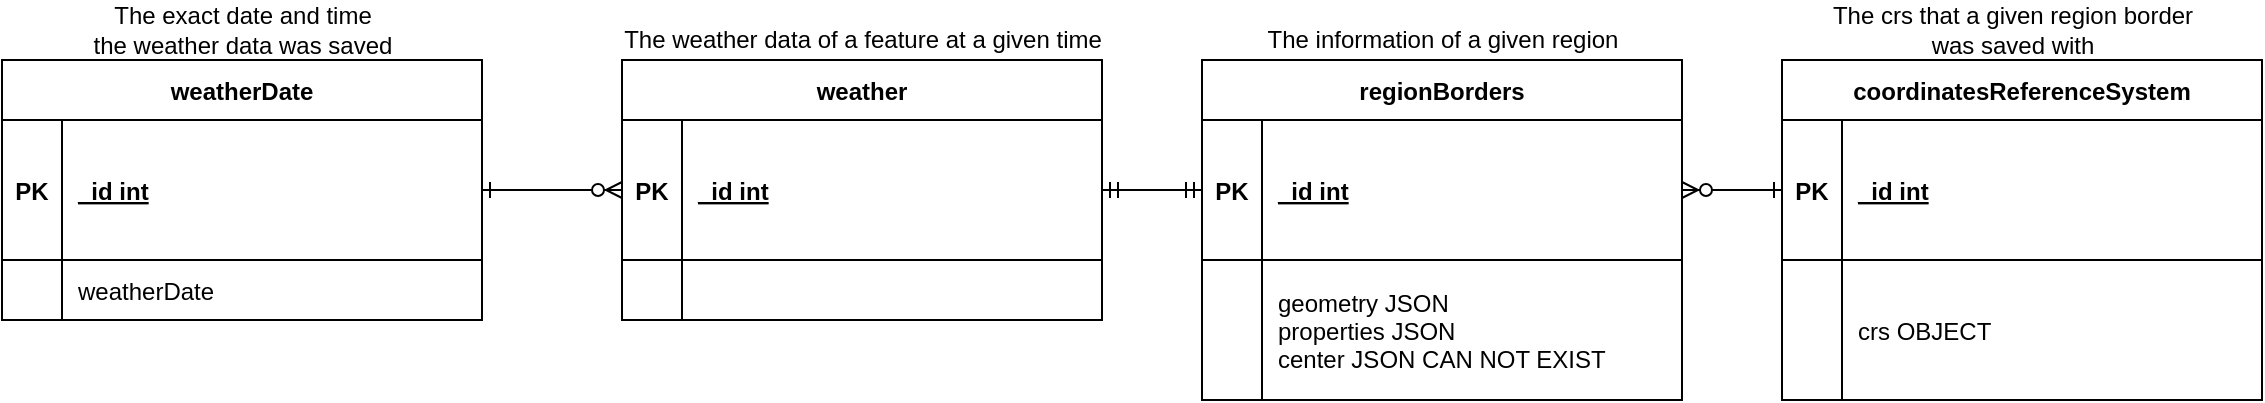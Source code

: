 <mxfile version="16.6.6" type="device"><diagram id="R2lEEEUBdFMjLlhIrx00" name="Page-1"><mxGraphModel dx="1021" dy="698" grid="1" gridSize="10" guides="1" tooltips="1" connect="1" arrows="1" fold="1" page="1" pageScale="1" pageWidth="850" pageHeight="1100" math="0" shadow="0" extFonts="Permanent Marker^https://fonts.googleapis.com/css?family=Permanent+Marker"><root><mxCell id="0"/><mxCell id="1" parent="0"/><mxCell id="NiIEI1DRWo_ckf8no3QT-1" value="weatherDate" style="shape=table;startSize=30;container=1;collapsible=1;childLayout=tableLayout;fixedRows=1;rowLines=0;fontStyle=1;align=center;resizeLast=1;" vertex="1" parent="1"><mxGeometry x="40" y="300" width="240" height="130" as="geometry"/></mxCell><mxCell id="NiIEI1DRWo_ckf8no3QT-2" value="" style="shape=partialRectangle;collapsible=0;dropTarget=0;pointerEvents=0;fillColor=none;points=[[0,0.5],[1,0.5]];portConstraint=eastwest;top=0;left=0;right=0;bottom=1;" vertex="1" parent="NiIEI1DRWo_ckf8no3QT-1"><mxGeometry y="30" width="240" height="70" as="geometry"/></mxCell><mxCell id="NiIEI1DRWo_ckf8no3QT-3" value="PK" style="shape=partialRectangle;overflow=hidden;connectable=0;fillColor=none;top=0;left=0;bottom=0;right=0;fontStyle=1;" vertex="1" parent="NiIEI1DRWo_ckf8no3QT-2"><mxGeometry width="30" height="70" as="geometry"><mxRectangle width="30" height="70" as="alternateBounds"/></mxGeometry></mxCell><mxCell id="NiIEI1DRWo_ckf8no3QT-4" value="_id int " style="shape=partialRectangle;overflow=hidden;connectable=0;fillColor=none;top=0;left=0;bottom=0;right=0;align=left;spacingLeft=6;fontStyle=5;" vertex="1" parent="NiIEI1DRWo_ckf8no3QT-2"><mxGeometry x="30" width="210" height="70" as="geometry"><mxRectangle width="210" height="70" as="alternateBounds"/></mxGeometry></mxCell><mxCell id="NiIEI1DRWo_ckf8no3QT-5" value="" style="shape=partialRectangle;collapsible=0;dropTarget=0;pointerEvents=0;fillColor=none;points=[[0,0.5],[1,0.5]];portConstraint=eastwest;top=0;left=0;right=0;bottom=0;" vertex="1" parent="NiIEI1DRWo_ckf8no3QT-1"><mxGeometry y="100" width="240" height="30" as="geometry"/></mxCell><mxCell id="NiIEI1DRWo_ckf8no3QT-6" value="" style="shape=partialRectangle;overflow=hidden;connectable=0;fillColor=none;top=0;left=0;bottom=0;right=0;" vertex="1" parent="NiIEI1DRWo_ckf8no3QT-5"><mxGeometry width="30" height="30" as="geometry"><mxRectangle width="30" height="30" as="alternateBounds"/></mxGeometry></mxCell><mxCell id="NiIEI1DRWo_ckf8no3QT-7" value="weatherDate" style="shape=partialRectangle;overflow=hidden;connectable=0;fillColor=none;top=0;left=0;bottom=0;right=0;align=left;spacingLeft=6;" vertex="1" parent="NiIEI1DRWo_ckf8no3QT-5"><mxGeometry x="30" width="210" height="30" as="geometry"><mxRectangle width="210" height="30" as="alternateBounds"/></mxGeometry></mxCell><mxCell id="NiIEI1DRWo_ckf8no3QT-9" value="weather" style="shape=table;startSize=30;container=1;collapsible=1;childLayout=tableLayout;fixedRows=1;rowLines=0;fontStyle=1;align=center;resizeLast=1;" vertex="1" parent="1"><mxGeometry x="350" y="300" width="240" height="130" as="geometry"/></mxCell><mxCell id="NiIEI1DRWo_ckf8no3QT-10" value="" style="shape=partialRectangle;collapsible=0;dropTarget=0;pointerEvents=0;fillColor=none;points=[[0,0.5],[1,0.5]];portConstraint=eastwest;top=0;left=0;right=0;bottom=1;" vertex="1" parent="NiIEI1DRWo_ckf8no3QT-9"><mxGeometry y="30" width="240" height="70" as="geometry"/></mxCell><mxCell id="NiIEI1DRWo_ckf8no3QT-11" value="PK" style="shape=partialRectangle;overflow=hidden;connectable=0;fillColor=none;top=0;left=0;bottom=0;right=0;fontStyle=1;" vertex="1" parent="NiIEI1DRWo_ckf8no3QT-10"><mxGeometry width="30" height="70" as="geometry"><mxRectangle width="30" height="70" as="alternateBounds"/></mxGeometry></mxCell><mxCell id="NiIEI1DRWo_ckf8no3QT-12" value="_id int " style="shape=partialRectangle;overflow=hidden;connectable=0;fillColor=none;top=0;left=0;bottom=0;right=0;align=left;spacingLeft=6;fontStyle=5;" vertex="1" parent="NiIEI1DRWo_ckf8no3QT-10"><mxGeometry x="30" width="210" height="70" as="geometry"><mxRectangle width="210" height="70" as="alternateBounds"/></mxGeometry></mxCell><mxCell id="NiIEI1DRWo_ckf8no3QT-13" value="" style="shape=partialRectangle;collapsible=0;dropTarget=0;pointerEvents=0;fillColor=none;points=[[0,0.5],[1,0.5]];portConstraint=eastwest;top=0;left=0;right=0;bottom=0;" vertex="1" parent="NiIEI1DRWo_ckf8no3QT-9"><mxGeometry y="100" width="240" height="30" as="geometry"/></mxCell><mxCell id="NiIEI1DRWo_ckf8no3QT-14" value="" style="shape=partialRectangle;overflow=hidden;connectable=0;fillColor=none;top=0;left=0;bottom=0;right=0;" vertex="1" parent="NiIEI1DRWo_ckf8no3QT-13"><mxGeometry width="30" height="30" as="geometry"><mxRectangle width="30" height="30" as="alternateBounds"/></mxGeometry></mxCell><mxCell id="NiIEI1DRWo_ckf8no3QT-15" value="" style="shape=partialRectangle;overflow=hidden;connectable=0;fillColor=none;top=0;left=0;bottom=0;right=0;align=left;spacingLeft=6;" vertex="1" parent="NiIEI1DRWo_ckf8no3QT-13"><mxGeometry x="30" width="210" height="30" as="geometry"><mxRectangle width="210" height="30" as="alternateBounds"/></mxGeometry></mxCell><mxCell id="NiIEI1DRWo_ckf8no3QT-17" value="" style="edgeStyle=entityRelationEdgeStyle;endArrow=ERzeroToMany;startArrow=ERone;endFill=1;startFill=0;entryX=0;entryY=0.5;entryDx=0;entryDy=0;" edge="1" parent="1" source="NiIEI1DRWo_ckf8no3QT-2" target="NiIEI1DRWo_ckf8no3QT-10"><mxGeometry width="100" height="100" relative="1" as="geometry"><mxPoint x="380" y="175" as="sourcePoint"/><mxPoint x="460" y="205" as="targetPoint"/></mxGeometry></mxCell><mxCell id="NiIEI1DRWo_ckf8no3QT-18" value="&lt;div&gt;The exact date and time&lt;/div&gt;&lt;div&gt;the weather data was saved&lt;br&gt;&lt;/div&gt;" style="text;html=1;align=center;verticalAlign=middle;resizable=0;points=[];autosize=1;strokeColor=none;fillColor=none;" vertex="1" parent="1"><mxGeometry x="80" y="270" width="160" height="30" as="geometry"/></mxCell><mxCell id="NiIEI1DRWo_ckf8no3QT-19" value="The weather data of a feature at a given time " style="text;html=1;align=center;verticalAlign=middle;resizable=0;points=[];autosize=1;strokeColor=none;fillColor=none;" vertex="1" parent="1"><mxGeometry x="345" y="280" width="250" height="20" as="geometry"/></mxCell><mxCell id="NiIEI1DRWo_ckf8no3QT-20" value="" style="edgeStyle=entityRelationEdgeStyle;fontSize=12;html=1;endArrow=ERmandOne;startArrow=ERmandOne;rounded=0;exitX=1;exitY=0.5;exitDx=0;exitDy=0;entryX=0;entryY=0.5;entryDx=0;entryDy=0;" edge="1" parent="1" source="NiIEI1DRWo_ckf8no3QT-10" target="NiIEI1DRWo_ckf8no3QT-22"><mxGeometry width="100" height="100" relative="1" as="geometry"><mxPoint x="620" y="370" as="sourcePoint"/><mxPoint x="720" y="365" as="targetPoint"/></mxGeometry></mxCell><mxCell id="NiIEI1DRWo_ckf8no3QT-21" value="regionBorders" style="shape=table;startSize=30;container=1;collapsible=1;childLayout=tableLayout;fixedRows=1;rowLines=0;fontStyle=1;align=center;resizeLast=1;" vertex="1" parent="1"><mxGeometry x="640" y="300" width="240" height="170" as="geometry"/></mxCell><mxCell id="NiIEI1DRWo_ckf8no3QT-22" value="" style="shape=partialRectangle;collapsible=0;dropTarget=0;pointerEvents=0;fillColor=none;points=[[0,0.5],[1,0.5]];portConstraint=eastwest;top=0;left=0;right=0;bottom=1;" vertex="1" parent="NiIEI1DRWo_ckf8no3QT-21"><mxGeometry y="30" width="240" height="70" as="geometry"/></mxCell><mxCell id="NiIEI1DRWo_ckf8no3QT-23" value="PK" style="shape=partialRectangle;overflow=hidden;connectable=0;fillColor=none;top=0;left=0;bottom=0;right=0;fontStyle=1;" vertex="1" parent="NiIEI1DRWo_ckf8no3QT-22"><mxGeometry width="30" height="70" as="geometry"><mxRectangle width="30" height="70" as="alternateBounds"/></mxGeometry></mxCell><mxCell id="NiIEI1DRWo_ckf8no3QT-24" value="_id int " style="shape=partialRectangle;overflow=hidden;connectable=0;fillColor=none;top=0;left=0;bottom=0;right=0;align=left;spacingLeft=6;fontStyle=5;" vertex="1" parent="NiIEI1DRWo_ckf8no3QT-22"><mxGeometry x="30" width="210" height="70" as="geometry"><mxRectangle width="210" height="70" as="alternateBounds"/></mxGeometry></mxCell><mxCell id="NiIEI1DRWo_ckf8no3QT-25" value="" style="shape=partialRectangle;collapsible=0;dropTarget=0;pointerEvents=0;fillColor=none;points=[[0,0.5],[1,0.5]];portConstraint=eastwest;top=0;left=0;right=0;bottom=0;" vertex="1" parent="NiIEI1DRWo_ckf8no3QT-21"><mxGeometry y="100" width="240" height="70" as="geometry"/></mxCell><mxCell id="NiIEI1DRWo_ckf8no3QT-26" value="" style="shape=partialRectangle;overflow=hidden;connectable=0;fillColor=none;top=0;left=0;bottom=0;right=0;" vertex="1" parent="NiIEI1DRWo_ckf8no3QT-25"><mxGeometry width="30" height="70" as="geometry"><mxRectangle width="30" height="70" as="alternateBounds"/></mxGeometry></mxCell><mxCell id="NiIEI1DRWo_ckf8no3QT-27" value="geometry JSON&#xA;properties JSON&#xA;center JSON CAN NOT EXIST" style="shape=partialRectangle;overflow=hidden;connectable=0;fillColor=none;top=0;left=0;bottom=0;right=0;align=left;spacingLeft=6;" vertex="1" parent="NiIEI1DRWo_ckf8no3QT-25"><mxGeometry x="30" width="210" height="70" as="geometry"><mxRectangle width="210" height="70" as="alternateBounds"/></mxGeometry></mxCell><mxCell id="NiIEI1DRWo_ckf8no3QT-28" value="The information of a given region " style="text;html=1;align=center;verticalAlign=middle;resizable=0;points=[];autosize=1;strokeColor=none;fillColor=none;" vertex="1" parent="1"><mxGeometry x="665" y="280" width="190" height="20" as="geometry"/></mxCell><mxCell id="NiIEI1DRWo_ckf8no3QT-37" value="coordinatesReferenceSystem" style="shape=table;startSize=30;container=1;collapsible=1;childLayout=tableLayout;fixedRows=1;rowLines=0;fontStyle=1;align=center;resizeLast=1;" vertex="1" parent="1"><mxGeometry x="930" y="300" width="240" height="170" as="geometry"/></mxCell><mxCell id="NiIEI1DRWo_ckf8no3QT-38" value="" style="shape=partialRectangle;collapsible=0;dropTarget=0;pointerEvents=0;fillColor=none;points=[[0,0.5],[1,0.5]];portConstraint=eastwest;top=0;left=0;right=0;bottom=1;" vertex="1" parent="NiIEI1DRWo_ckf8no3QT-37"><mxGeometry y="30" width="240" height="70" as="geometry"/></mxCell><mxCell id="NiIEI1DRWo_ckf8no3QT-39" value="PK" style="shape=partialRectangle;overflow=hidden;connectable=0;fillColor=none;top=0;left=0;bottom=0;right=0;fontStyle=1;" vertex="1" parent="NiIEI1DRWo_ckf8no3QT-38"><mxGeometry width="30" height="70" as="geometry"><mxRectangle width="30" height="70" as="alternateBounds"/></mxGeometry></mxCell><mxCell id="NiIEI1DRWo_ckf8no3QT-40" value="_id int " style="shape=partialRectangle;overflow=hidden;connectable=0;fillColor=none;top=0;left=0;bottom=0;right=0;align=left;spacingLeft=6;fontStyle=5;" vertex="1" parent="NiIEI1DRWo_ckf8no3QT-38"><mxGeometry x="30" width="210" height="70" as="geometry"><mxRectangle width="210" height="70" as="alternateBounds"/></mxGeometry></mxCell><mxCell id="NiIEI1DRWo_ckf8no3QT-41" value="" style="shape=partialRectangle;collapsible=0;dropTarget=0;pointerEvents=0;fillColor=none;points=[[0,0.5],[1,0.5]];portConstraint=eastwest;top=0;left=0;right=0;bottom=0;" vertex="1" parent="NiIEI1DRWo_ckf8no3QT-37"><mxGeometry y="100" width="240" height="70" as="geometry"/></mxCell><mxCell id="NiIEI1DRWo_ckf8no3QT-42" value="" style="shape=partialRectangle;overflow=hidden;connectable=0;fillColor=none;top=0;left=0;bottom=0;right=0;" vertex="1" parent="NiIEI1DRWo_ckf8no3QT-41"><mxGeometry width="30" height="70" as="geometry"><mxRectangle width="30" height="70" as="alternateBounds"/></mxGeometry></mxCell><mxCell id="NiIEI1DRWo_ckf8no3QT-43" value="crs OBJECT" style="shape=partialRectangle;overflow=hidden;connectable=0;fillColor=none;top=0;left=0;bottom=0;right=0;align=left;spacingLeft=6;" vertex="1" parent="NiIEI1DRWo_ckf8no3QT-41"><mxGeometry x="30" width="210" height="70" as="geometry"><mxRectangle width="210" height="70" as="alternateBounds"/></mxGeometry></mxCell><mxCell id="NiIEI1DRWo_ckf8no3QT-44" value="" style="edgeStyle=entityRelationEdgeStyle;endArrow=ERzeroToMany;startArrow=ERone;endFill=1;startFill=0;entryX=1;entryY=0.5;entryDx=0;entryDy=0;exitX=0;exitY=0.5;exitDx=0;exitDy=0;" edge="1" parent="1" source="NiIEI1DRWo_ckf8no3QT-38" target="NiIEI1DRWo_ckf8no3QT-22"><mxGeometry width="100" height="100" relative="1" as="geometry"><mxPoint x="990" y="200" as="sourcePoint"/><mxPoint x="1060" y="200" as="targetPoint"/></mxGeometry></mxCell><mxCell id="NiIEI1DRWo_ckf8no3QT-45" value="&lt;div&gt;The crs that a given region border &lt;br&gt;&lt;/div&gt;&lt;div&gt;was saved with&lt;/div&gt;" style="text;html=1;align=center;verticalAlign=middle;resizable=0;points=[];autosize=1;strokeColor=none;fillColor=none;" vertex="1" parent="1"><mxGeometry x="950" y="270" width="190" height="30" as="geometry"/></mxCell></root></mxGraphModel></diagram></mxfile>